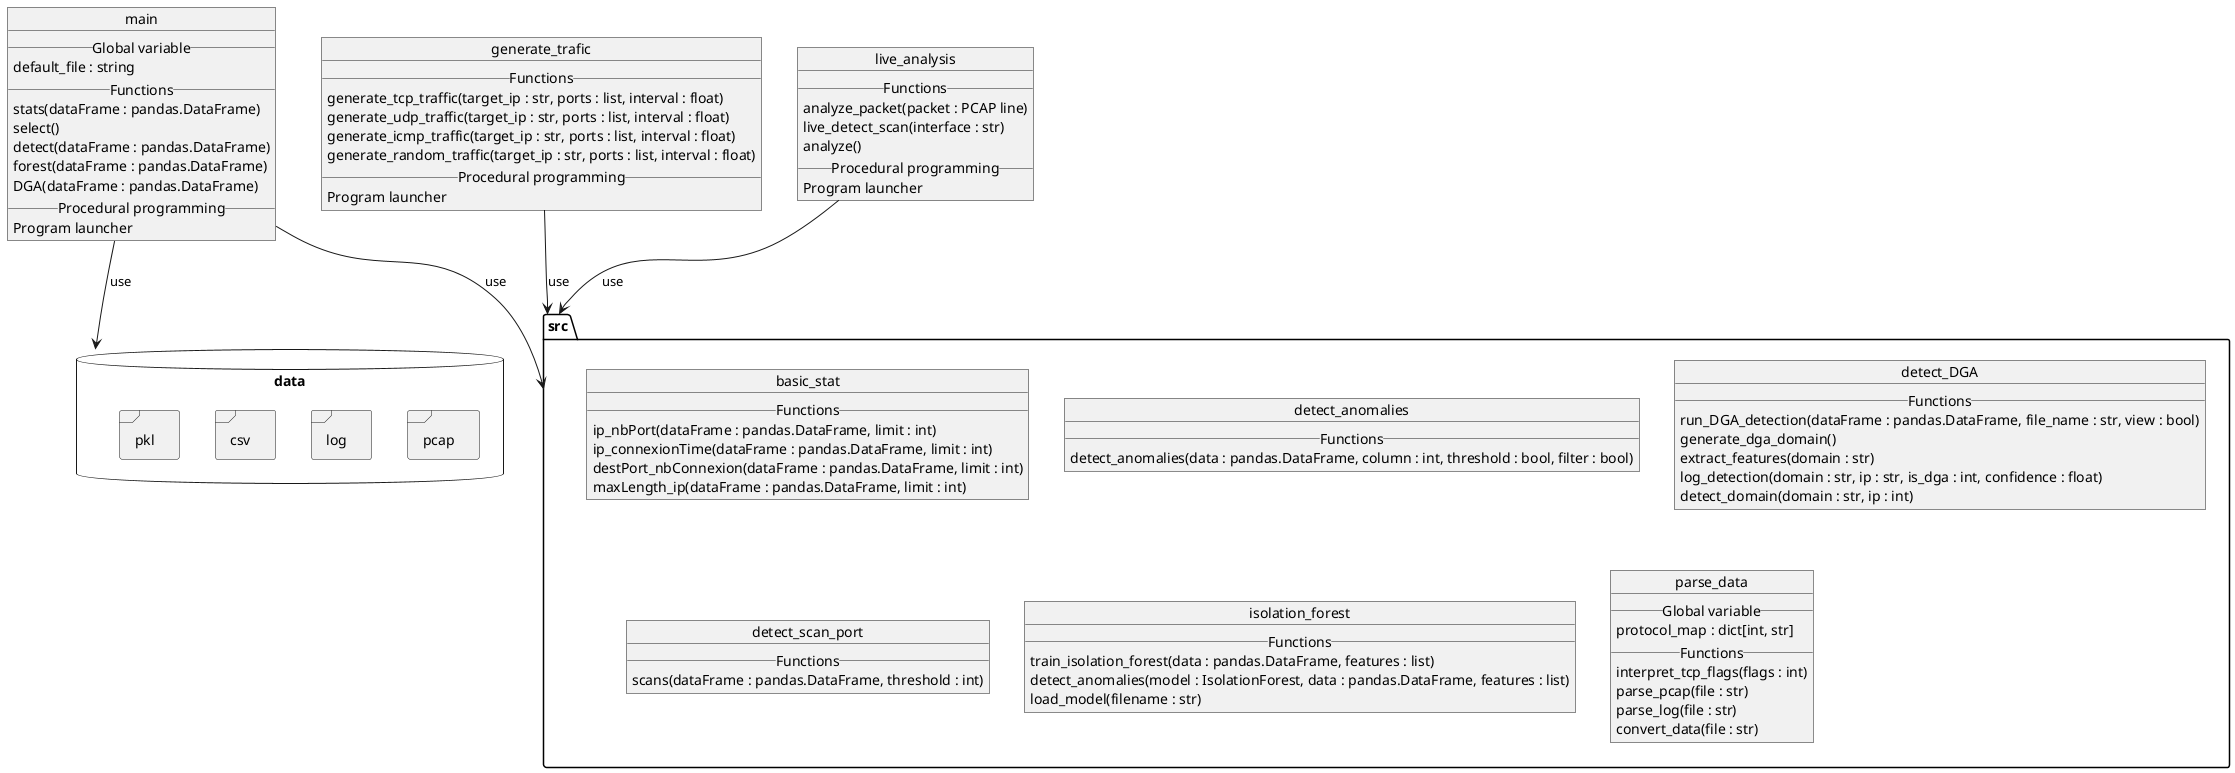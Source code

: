 @startuml
database "data"{
    frame "pcap"{
    }
    frame "log"{
    }
    frame "csv"{
    }
    frame "pkl"{
    }
}

package src{
    object basic_stat{
        __Functions__
        ip_nbPort(dataFrame : pandas.DataFrame, limit : int)
        ip_connexionTime(dataFrame : pandas.DataFrame, limit : int)
        destPort_nbConnexion(dataFrame : pandas.DataFrame, limit : int)
        maxLength_ip(dataFrame : pandas.DataFrame, limit : int)
    }

    object detect_anomalies{
        __Functions__
        detect_anomalies(data : pandas.DataFrame, column : int, threshold : bool, filter : bool)
    }

    object detect_DGA{
        __Functions__
        run_DGA_detection(dataFrame : pandas.DataFrame, file_name : str, view : bool)
        generate_dga_domain()
        extract_features(domain : str)
        log_detection(domain : str, ip : str, is_dga : int, confidence : float)
        detect_domain(domain : str, ip : int)
    }

    object detect_scan_port{
        __Functions__
        scans(dataFrame : pandas.DataFrame, threshold : int)
    }

    object isolation_forest{
        __Functions__
        train_isolation_forest(data : pandas.DataFrame, features : list)
        detect_anomalies(model : IsolationForest, data : pandas.DataFrame, features : list)
        load_model(filename : str)
    }

    object parse_data{
        __Global variable__
        protocol_map : dict[int, str]
        __Functions__
        interpret_tcp_flags(flags : int)
        parse_pcap(file : str)
        parse_log(file : str)
        convert_data(file : str)
    }
} 



    


object main{
    __Global variable__
    default_file : string
    __Functions__
    stats(dataFrame : pandas.DataFrame)
    select()
    detect(dataFrame : pandas.DataFrame)
    forest(dataFrame : pandas.DataFrame)
    DGA(dataFrame : pandas.DataFrame)
    __Procedural programming__
    Program launcher
}

object generate_trafic{
    __Functions__
    generate_tcp_traffic(target_ip : str, ports : list, interval : float)
    generate_udp_traffic(target_ip : str, ports : list, interval : float)
    generate_icmp_traffic(target_ip : str, ports : list, interval : float)
    generate_random_traffic(target_ip : str, ports : list, interval : float)
    __Procedural programming__
    Program launcher
}

object live_analysis{
    __Functions__
    analyze_packet(packet : PCAP line)
    live_detect_scan(interface : str)
    analyze()
    __Procedural programming__
    Program launcher
}

' Dépendances
main --> src : "use"
live_analysis --> src : "use"
generate_trafic --> src : "use"

main --> data : "use"
 'aaa


@enduml